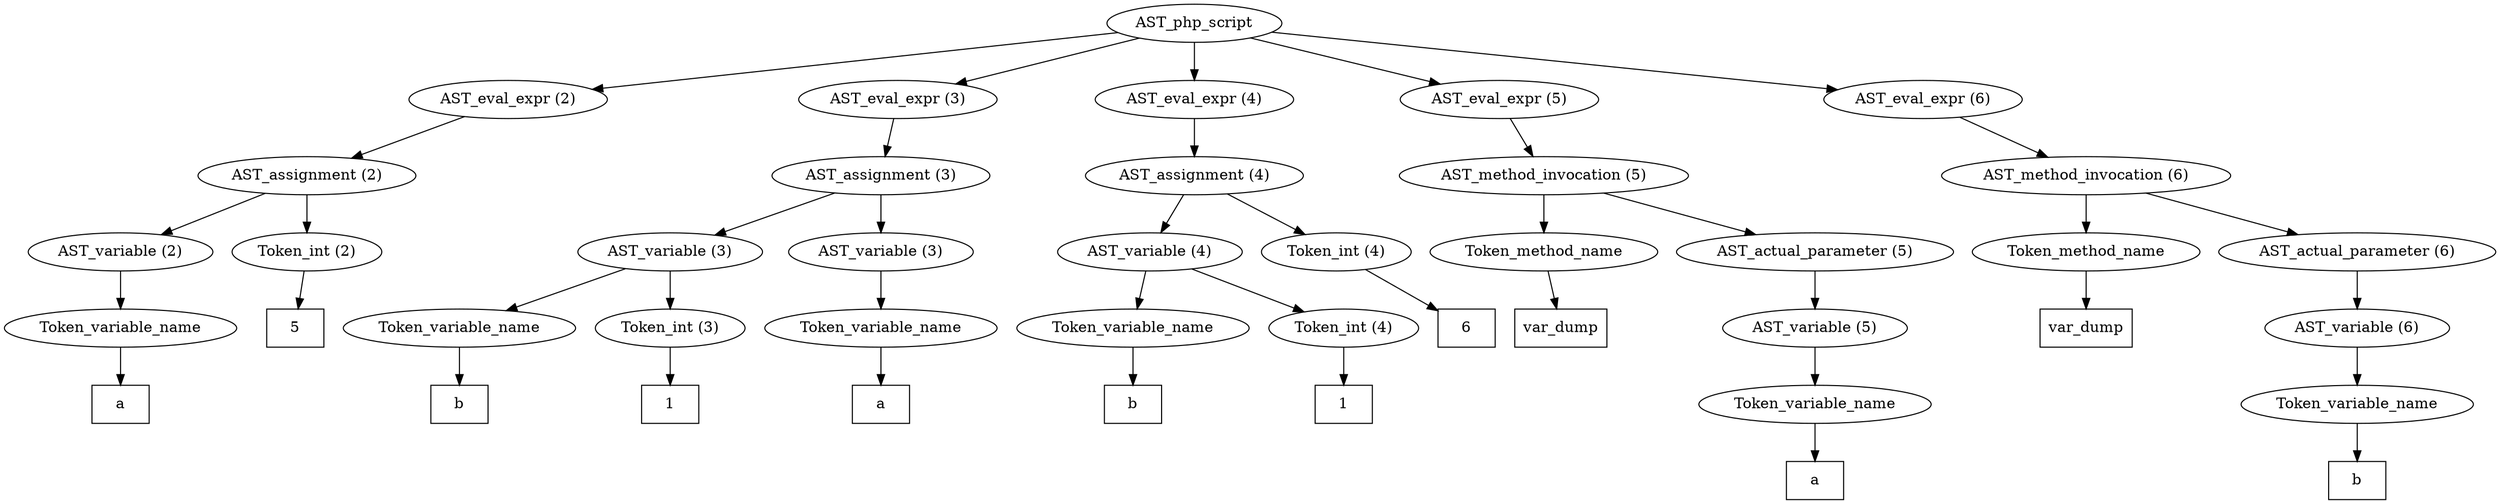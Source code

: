 /*
 * AST in dot format generated by phc -- the PHP compiler
 */

digraph AST {
node_0 [label="AST_php_script"];
node_1 [label="AST_eval_expr (2)"];
node_2 [label="AST_assignment (2)"];
node_3 [label="AST_variable (2)"];
node_4 [label="Token_variable_name"];
node_5 [label="a", shape=box]
node_4 -> node_5;
node_3 -> node_4;
node_6 [label="Token_int (2)"];
node_7 [label="5", shape=box]
node_6 -> node_7;
node_2 -> node_6;
node_2 -> node_3;
node_1 -> node_2;
node_8 [label="AST_eval_expr (3)"];
node_9 [label="AST_assignment (3)"];
node_10 [label="AST_variable (3)"];
node_11 [label="Token_variable_name"];
node_12 [label="b", shape=box]
node_11 -> node_12;
node_13 [label="Token_int (3)"];
node_14 [label="1", shape=box]
node_13 -> node_14;
node_10 -> node_13;
node_10 -> node_11;
node_15 [label="AST_variable (3)"];
node_16 [label="Token_variable_name"];
node_17 [label="a", shape=box]
node_16 -> node_17;
node_15 -> node_16;
node_9 -> node_15;
node_9 -> node_10;
node_8 -> node_9;
node_18 [label="AST_eval_expr (4)"];
node_19 [label="AST_assignment (4)"];
node_20 [label="AST_variable (4)"];
node_21 [label="Token_variable_name"];
node_22 [label="b", shape=box]
node_21 -> node_22;
node_23 [label="Token_int (4)"];
node_24 [label="1", shape=box]
node_23 -> node_24;
node_20 -> node_23;
node_20 -> node_21;
node_25 [label="Token_int (4)"];
node_26 [label="6", shape=box]
node_25 -> node_26;
node_19 -> node_25;
node_19 -> node_20;
node_18 -> node_19;
node_27 [label="AST_eval_expr (5)"];
node_28 [label="AST_method_invocation (5)"];
node_29 [label="Token_method_name"];
node_30 [label="var_dump", shape=box]
node_29 -> node_30;
node_31 [label="AST_actual_parameter (5)"];
node_32 [label="AST_variable (5)"];
node_33 [label="Token_variable_name"];
node_34 [label="a", shape=box]
node_33 -> node_34;
node_32 -> node_33;
node_31 -> node_32;
node_28 -> node_31;
node_28 -> node_29;
node_27 -> node_28;
node_35 [label="AST_eval_expr (6)"];
node_36 [label="AST_method_invocation (6)"];
node_37 [label="Token_method_name"];
node_38 [label="var_dump", shape=box]
node_37 -> node_38;
node_39 [label="AST_actual_parameter (6)"];
node_40 [label="AST_variable (6)"];
node_41 [label="Token_variable_name"];
node_42 [label="b", shape=box]
node_41 -> node_42;
node_40 -> node_41;
node_39 -> node_40;
node_36 -> node_39;
node_36 -> node_37;
node_35 -> node_36;
node_0 -> node_35;
node_0 -> node_27;
node_0 -> node_18;
node_0 -> node_8;
node_0 -> node_1;
}
